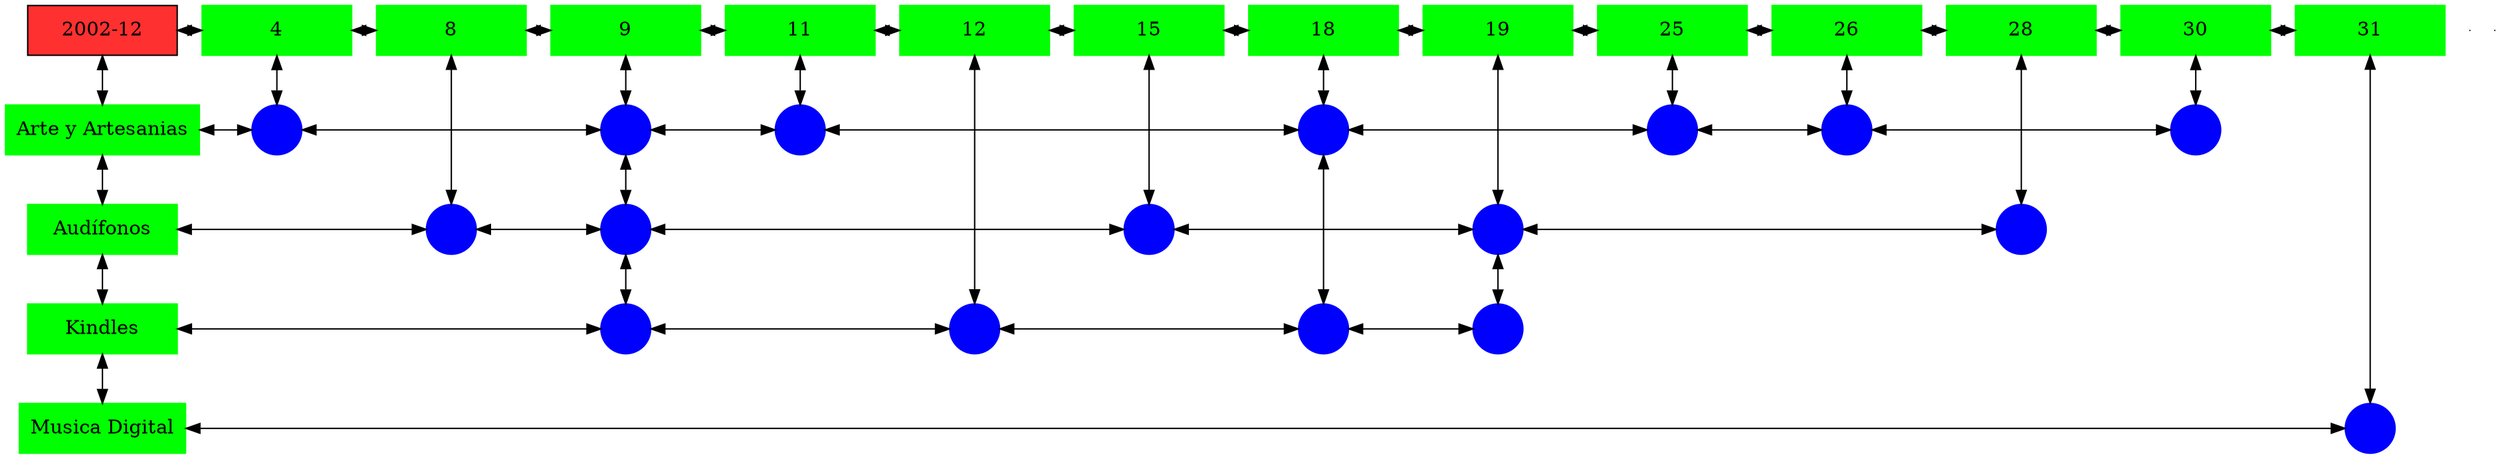 digraph G{
node[shape="box"];
nodeMt[ label = "2002-12", width = 1.5, style = filled, fillcolor = firebrick1, group = 1 ];
e0[ shape = point, width = 0 ];
e1[ shape = point, width = 0 ];
node0xc0022bde50[label="4",color=green,style =filled,width = 1.5 group=4];
nodeMt->node0xc0022bde50[dir="both"];
{rank=same;nodeMt;node0xc0022bde50;}
node0xc001f058b0[label="8",color=green,style =filled,width = 1.5 group=8];
node0xc0022bde50->node0xc001f058b0[dir="both"];
{rank=same;node0xc0022bde50;node0xc001f058b0;}
node0xc001ff2d20[label="9",color=green,style =filled,width = 1.5 group=9];
node0xc001f058b0->node0xc001ff2d20[dir="both"];
{rank=same;node0xc001f058b0;node0xc001ff2d20;}
node0xc000052fa0[label="11",color=green,style =filled,width = 1.5 group=11];
node0xc001ff2d20->node0xc000052fa0[dir="both"];
{rank=same;node0xc001ff2d20;node0xc000052fa0;}
node0xc00208a500[label="12",color=green,style =filled,width = 1.5 group=12];
node0xc000052fa0->node0xc00208a500[dir="both"];
{rank=same;node0xc000052fa0;node0xc00208a500;}
node0xc0022380a0[label="15",color=green,style =filled,width = 1.5 group=15];
node0xc00208a500->node0xc0022380a0[dir="both"];
{rank=same;node0xc00208a500;node0xc0022380a0;}
node0xc002041c20[label="18",color=green,style =filled,width = 1.5 group=18];
node0xc0022380a0->node0xc002041c20[dir="both"];
{rank=same;node0xc0022380a0;node0xc002041c20;}
node0xc001f86ff0[label="19",color=green,style =filled,width = 1.5 group=19];
node0xc002041c20->node0xc001f86ff0[dir="both"];
{rank=same;node0xc002041c20;node0xc001f86ff0;}
node0xc001eda5a0[label="25",color=green,style =filled,width = 1.5 group=25];
node0xc001f86ff0->node0xc001eda5a0[dir="both"];
{rank=same;node0xc001f86ff0;node0xc001eda5a0;}
node0xc001eaf090[label="26",color=green,style =filled,width = 1.5 group=26];
node0xc001eda5a0->node0xc001eaf090[dir="both"];
{rank=same;node0xc001eda5a0;node0xc001eaf090;}
node0xc0020be960[label="28",color=green,style =filled,width = 1.5 group=28];
node0xc001eaf090->node0xc0020be960[dir="both"];
{rank=same;node0xc001eaf090;node0xc0020be960;}
node0xc00224cb40[label="30",color=green,style =filled,width = 1.5 group=30];
node0xc0020be960->node0xc00224cb40[dir="both"];
{rank=same;node0xc0020be960;node0xc00224cb40;}
node0xc002148af0[label="31",color=green,style =filled,width = 1.5 group=31];
node0xc00224cb40->node0xc002148af0[dir="both"];
{rank=same;node0xc00224cb40;node0xc002148af0;}
node0xc000052f50[label="Arte y Artesanias",color=green,style =filled width = 1.5 group=1];
node0xc0022c6d00[label="",color=blue,style =filled, width = 0.5 group=4 shape=circle];
node0xc000052f50->node0xc0022c6d00[dir="both"];
{rank=same;node0xc000052f50;node0xc0022c6d00;}
node0xc0021ead80[label="",color=blue,style =filled, width = 0.5 group=9 shape=circle];
node0xc0022c6d00->node0xc0021ead80[dir="both"];
{rank=same;node0xc0021ead80;node0xc0022c6d00;}
node0xc00021b780[label="",color=blue,style =filled, width = 0.5 group=11 shape=circle];
node0xc0021ead80->node0xc00021b780[dir="both"];
{rank=same;node0xc00021b780;node0xc0021ead80;}
node0xc002185380[label="",color=blue,style =filled, width = 0.5 group=18 shape=circle];
node0xc00021b780->node0xc002185380[dir="both"];
{rank=same;node0xc002185380;node0xc00021b780;}
node0xc001ed3100[label="",color=blue,style =filled, width = 0.5 group=25 shape=circle];
node0xc002185380->node0xc001ed3100[dir="both"];
{rank=same;node0xc001ed3100;node0xc002185380;}
node0xc001ea5d80[label="",color=blue,style =filled, width = 0.5 group=26 shape=circle];
node0xc001ed3100->node0xc001ea5d80[dir="both"];
{rank=same;node0xc001ea5d80;node0xc001ed3100;}
node0xc002247380[label="",color=blue,style =filled, width = 0.5 group=30 shape=circle];
node0xc001ea5d80->node0xc002247380[dir="both"];
{rank=same;node0xc002247380;node0xc001ea5d80;}
node0xc001f05860[label="Audífonos",color=green,style =filled width = 1.5 group=1];
node0xc001f01700[label="",color=blue,style =filled, width = 0.5 group=8 shape=circle];
node0xc001f05860->node0xc001f01700[dir="both"];
{rank=same;node0xc001f05860;node0xc001f01700;}
node0xc001ff8180[label="",color=blue,style =filled, width = 0.5 group=9 shape=circle];
node0xc001f01700->node0xc001ff8180[dir="both"];
{rank=same;node0xc001ff8180;node0xc001f01700;}
node0xc002232f80[label="",color=blue,style =filled, width = 0.5 group=15 shape=circle];
node0xc001ff8180->node0xc002232f80[dir="both"];
{rank=same;node0xc002232f80;node0xc001ff8180;}
node0xc0022c7f80[label="",color=blue,style =filled, width = 0.5 group=19 shape=circle];
node0xc002232f80->node0xc0022c7f80[dir="both"];
{rank=same;node0xc0022c7f80;node0xc002232f80;}
node0xc0020bcc00[label="",color=blue,style =filled, width = 0.5 group=28 shape=circle];
node0xc0022c7f80->node0xc0020bcc00[dir="both"];
{rank=same;node0xc0020bcc00;node0xc0022c7f80;}
node0xc001f86fa0[label="Kindles",color=green,style =filled width = 1.5 group=1];
node0xc0020bd900[label="",color=blue,style =filled, width = 0.5 group=9 shape=circle];
node0xc001f86fa0->node0xc0020bd900[dir="both"];
{rank=same;node0xc001f86fa0;node0xc0020bd900;}
node0xc00208c280[label="",color=blue,style =filled, width = 0.5 group=12 shape=circle];
node0xc0020bd900->node0xc00208c280[dir="both"];
{rank=same;node0xc00208c280;node0xc0020bd900;}
node0xc00204c180[label="",color=blue,style =filled, width = 0.5 group=18 shape=circle];
node0xc00208c280->node0xc00204c180[dir="both"];
{rank=same;node0xc00204c180;node0xc00208c280;}
node0xc001f88980[label="",color=blue,style =filled, width = 0.5 group=19 shape=circle];
node0xc00204c180->node0xc001f88980[dir="both"];
{rank=same;node0xc001f88980;node0xc00204c180;}
node0xc002148aa0[label="Musica Digital",color=green,style =filled width = 1.5 group=1];
node0xc00213f480[label="",color=blue,style =filled, width = 0.5 group=31 shape=circle];
node0xc002148aa0->node0xc00213f480[dir="both"];
{rank=same;node0xc002148aa0;node0xc00213f480;}
node0xc0022bde50->node0xc0022c6d00[dir="both"];
node0xc001f058b0->node0xc001f01700[dir="both"];
node0xc001ff2d20->node0xc0021ead80[dir="both"];
node0xc0021ead80->node0xc001ff8180[dir="both"];
node0xc001ff8180->node0xc0020bd900[dir="both"];
node0xc000052fa0->node0xc00021b780[dir="both"];
node0xc00208a500->node0xc00208c280[dir="both"];
node0xc0022380a0->node0xc002232f80[dir="both"];
node0xc002041c20->node0xc002185380[dir="both"];
node0xc002185380->node0xc00204c180[dir="both"];
node0xc001f86ff0->node0xc0022c7f80[dir="both"];
node0xc0022c7f80->node0xc001f88980[dir="both"];
node0xc001eda5a0->node0xc001ed3100[dir="both"];
node0xc001eaf090->node0xc001ea5d80[dir="both"];
node0xc0020be960->node0xc0020bcc00[dir="both"];
node0xc00224cb40->node0xc002247380[dir="both"];
node0xc002148af0->node0xc00213f480[dir="both"];
nodeMt->node0xc000052f50[dir="both"];
node0xc000052f50->node0xc001f05860[dir="both"];
node0xc001f05860->node0xc001f86fa0[dir="both"];
node0xc001f86fa0->node0xc002148aa0[dir="both"];
}
